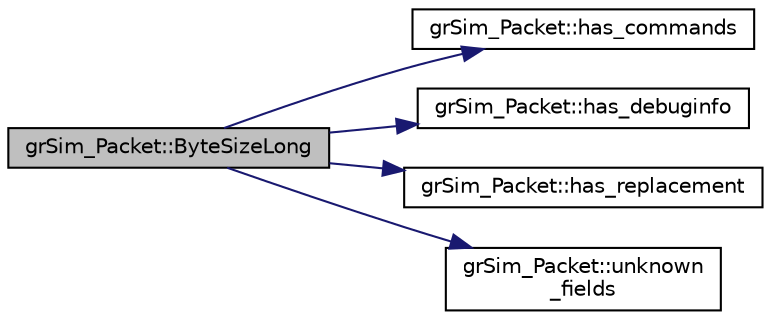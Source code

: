 digraph "grSim_Packet::ByteSizeLong"
{
 // INTERACTIVE_SVG=YES
  edge [fontname="Helvetica",fontsize="10",labelfontname="Helvetica",labelfontsize="10"];
  node [fontname="Helvetica",fontsize="10",shape=record];
  rankdir="LR";
  Node1 [label="grSim_Packet::ByteSizeLong",height=0.2,width=0.4,color="black", fillcolor="grey75", style="filled", fontcolor="black"];
  Node1 -> Node2 [color="midnightblue",fontsize="10",style="solid",fontname="Helvetica"];
  Node2 [label="grSim_Packet::has_commands",height=0.2,width=0.4,color="black", fillcolor="white", style="filled",URL="$d3/db5/classgr_sim___packet.html#a1d8ff8109c642a1faab29a6fc4b6bb53"];
  Node1 -> Node3 [color="midnightblue",fontsize="10",style="solid",fontname="Helvetica"];
  Node3 [label="grSim_Packet::has_debuginfo",height=0.2,width=0.4,color="black", fillcolor="white", style="filled",URL="$d3/db5/classgr_sim___packet.html#a36d28a1340dc6b59f047ed45e01adfde"];
  Node1 -> Node4 [color="midnightblue",fontsize="10",style="solid",fontname="Helvetica"];
  Node4 [label="grSim_Packet::has_replacement",height=0.2,width=0.4,color="black", fillcolor="white", style="filled",URL="$d3/db5/classgr_sim___packet.html#ad0a738e8174ef42182b65cf66bb6e548"];
  Node1 -> Node5 [color="midnightblue",fontsize="10",style="solid",fontname="Helvetica"];
  Node5 [label="grSim_Packet::unknown\l_fields",height=0.2,width=0.4,color="black", fillcolor="white", style="filled",URL="$d3/db5/classgr_sim___packet.html#a04eb37a6572d87cd35bf9c0e689617c0"];
}
